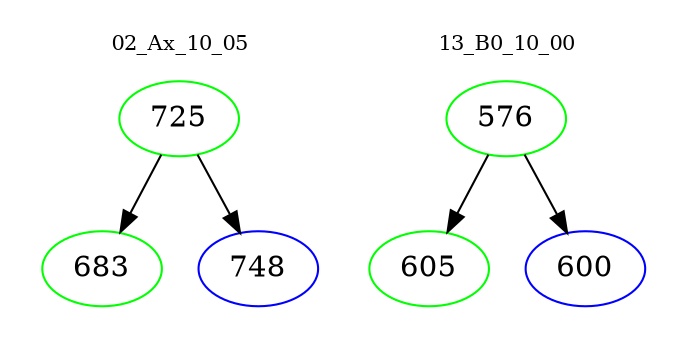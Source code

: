 digraph{
subgraph cluster_0 {
color = white
label = "02_Ax_10_05";
fontsize=10;
T0_725 [label="725", color="green"]
T0_725 -> T0_683 [color="black"]
T0_683 [label="683", color="green"]
T0_725 -> T0_748 [color="black"]
T0_748 [label="748", color="blue"]
}
subgraph cluster_1 {
color = white
label = "13_B0_10_00";
fontsize=10;
T1_576 [label="576", color="green"]
T1_576 -> T1_605 [color="black"]
T1_605 [label="605", color="green"]
T1_576 -> T1_600 [color="black"]
T1_600 [label="600", color="blue"]
}
}
